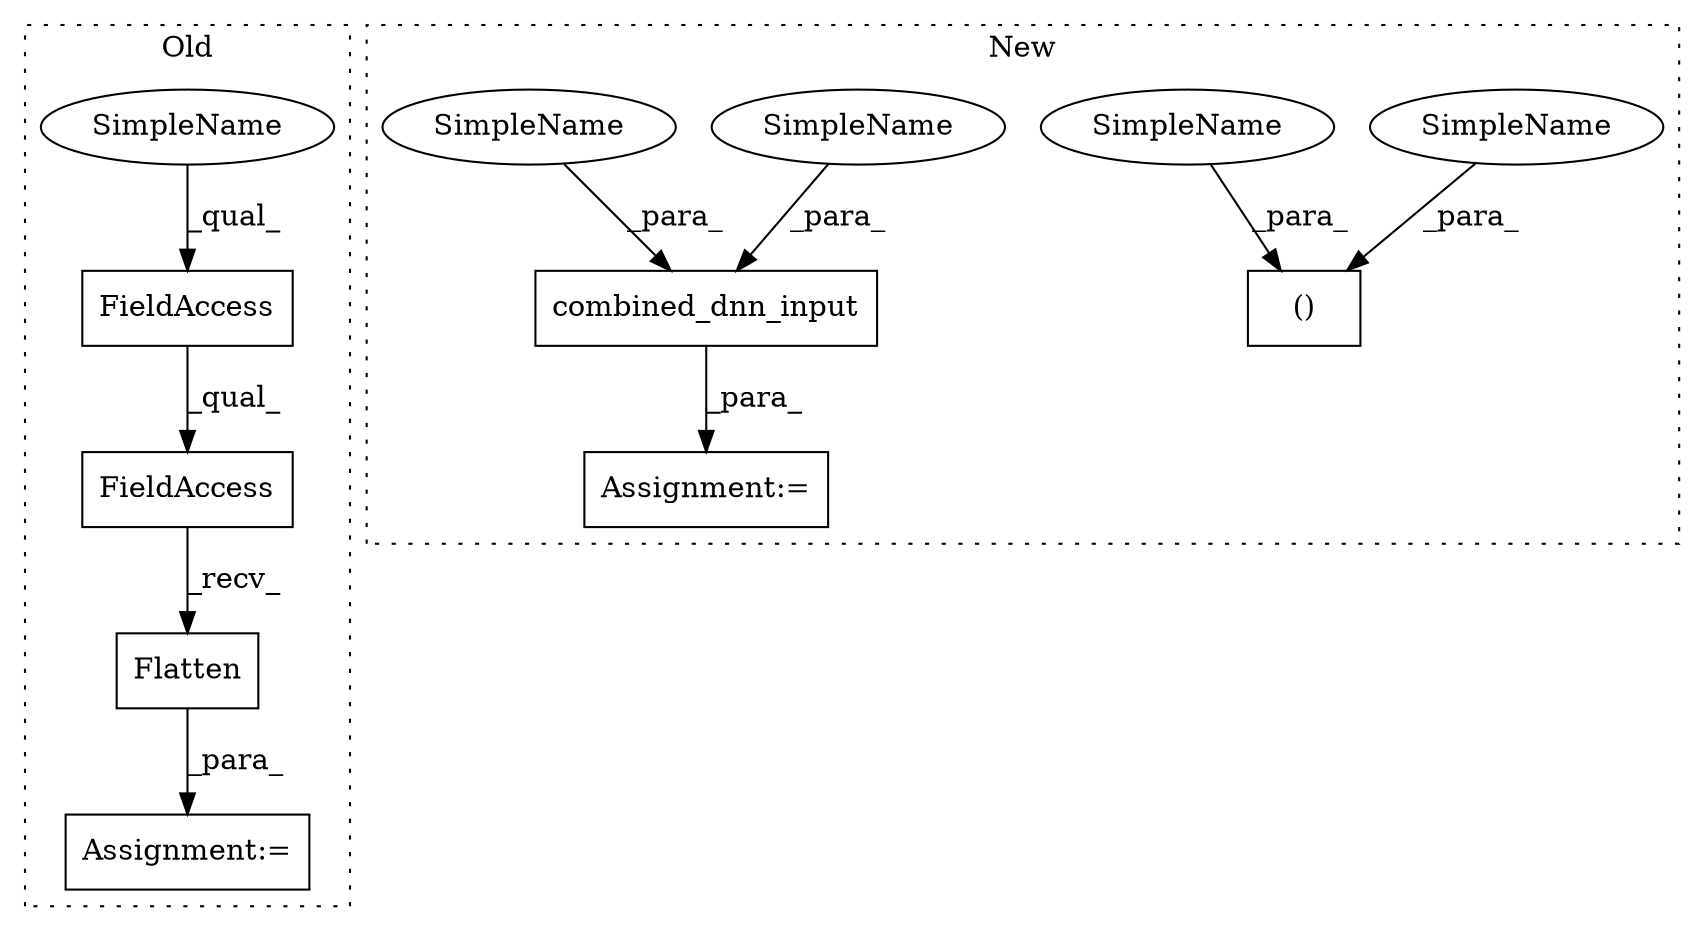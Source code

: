 digraph G {
subgraph cluster0 {
1 [label="SimpleName" a="42" s="985" l="10" shape="ellipse"];
3 [label="FieldAccess" a="22" s="985" l="16" shape="box"];
4 [label="FieldAccess" a="22" s="985" l="23" shape="box"];
5 [label="Flatten" a="32" s="1009,1025" l="8,1" shape="box"];
7 [label="Assignment:=" a="7" s="984" l="1" shape="box"];
label = "Old";
style="dotted";
}
subgraph cluster1 {
2 [label="combined_dnn_input" a="32" s="1077,1134" l="19,1" shape="box"];
6 [label="Assignment:=" a="7" s="1076" l="1" shape="box"];
8 [label="()" a="106" s="725" l="50" shape="box"];
9 [label="SimpleName" a="42" s="759" l="16" shape="ellipse"];
10 [label="SimpleName" a="42" s="1118" l="16" shape="ellipse"];
11 [label="SimpleName" a="42" s="725" l="21" shape="ellipse"];
12 [label="SimpleName" a="42" s="1096" l="21" shape="ellipse"];
label = "New";
style="dotted";
}
1 -> 3 [label="_qual_"];
2 -> 6 [label="_para_"];
3 -> 4 [label="_qual_"];
4 -> 5 [label="_recv_"];
5 -> 7 [label="_para_"];
9 -> 8 [label="_para_"];
10 -> 2 [label="_para_"];
11 -> 8 [label="_para_"];
12 -> 2 [label="_para_"];
}